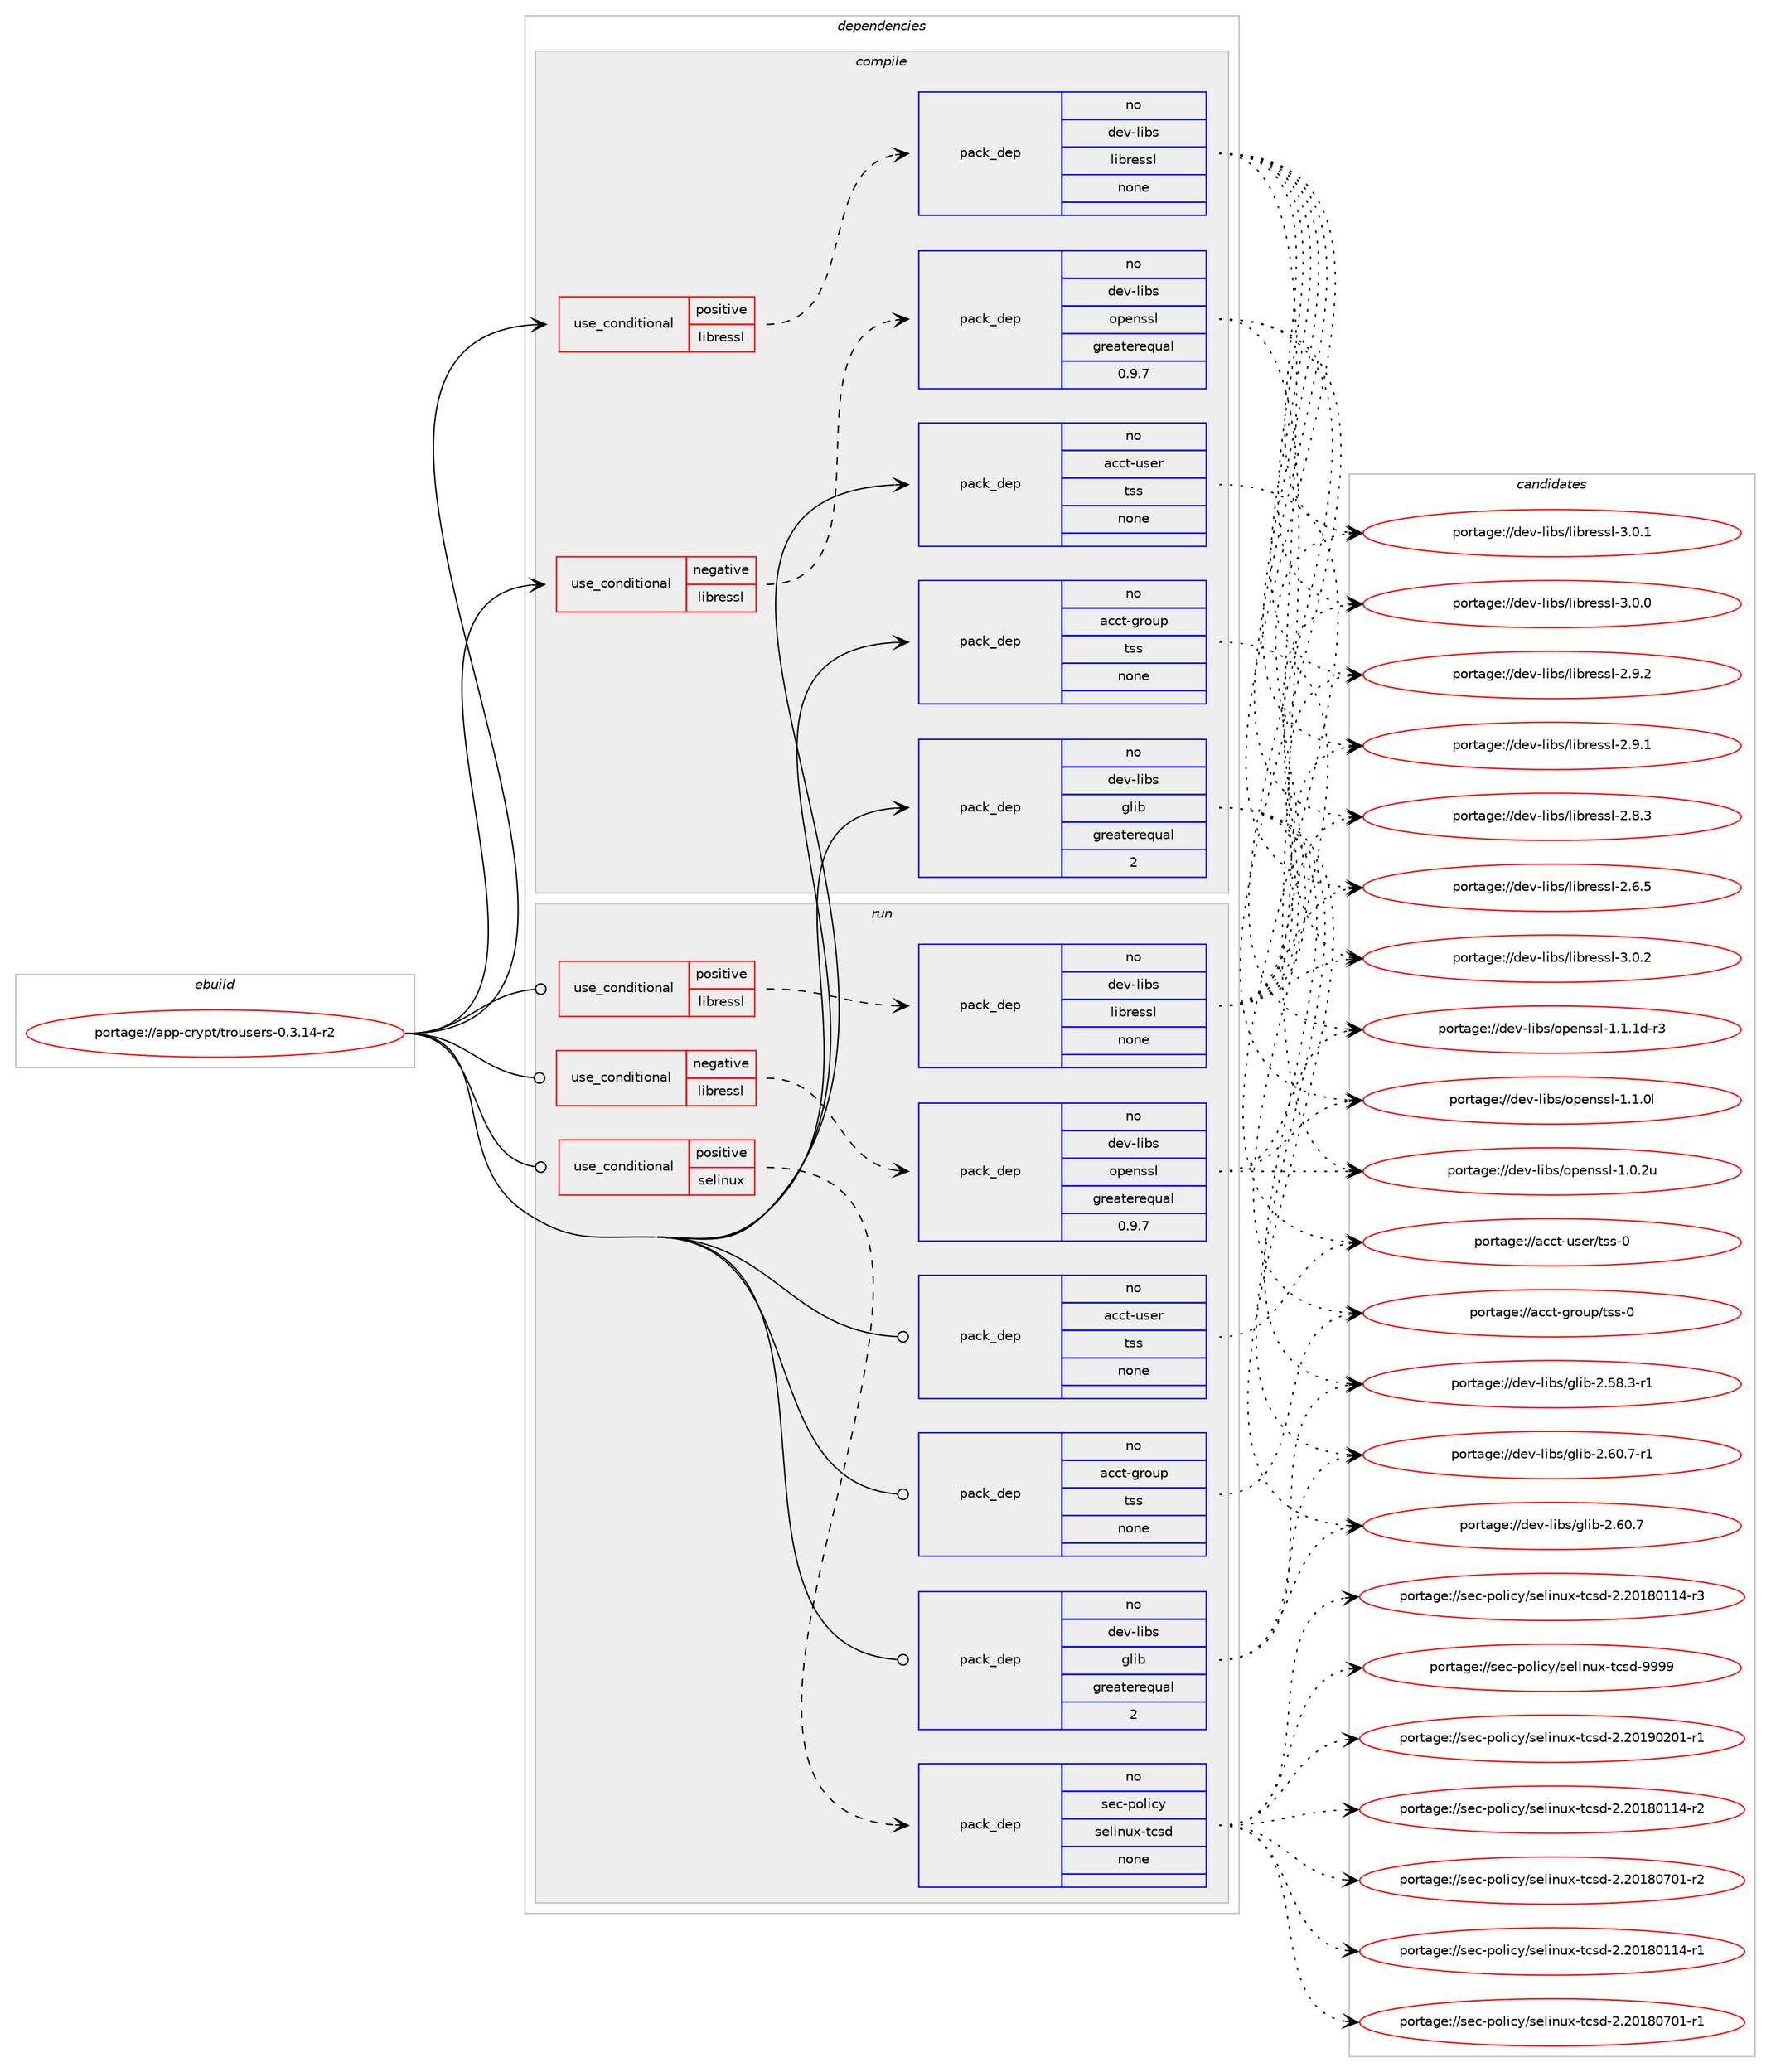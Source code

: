 digraph prolog {

# *************
# Graph options
# *************

newrank=true;
concentrate=true;
compound=true;
graph [rankdir=LR,fontname=Helvetica,fontsize=10,ranksep=1.5];#, ranksep=2.5, nodesep=0.2];
edge  [arrowhead=vee];
node  [fontname=Helvetica,fontsize=10];

# **********
# The ebuild
# **********

subgraph cluster_leftcol {
color=gray;
label=<<i>ebuild</i>>;
id [label="portage://app-crypt/trousers-0.3.14-r2", color=red, width=4, href="../app-crypt/trousers-0.3.14-r2.svg"];
}

# ****************
# The dependencies
# ****************

subgraph cluster_midcol {
color=gray;
label=<<i>dependencies</i>>;
subgraph cluster_compile {
fillcolor="#eeeeee";
style=filled;
label=<<i>compile</i>>;
subgraph cond151071 {
dependency641241 [label=<<TABLE BORDER="0" CELLBORDER="1" CELLSPACING="0" CELLPADDING="4"><TR><TD ROWSPAN="3" CELLPADDING="10">use_conditional</TD></TR><TR><TD>negative</TD></TR><TR><TD>libressl</TD></TR></TABLE>>, shape=none, color=red];
subgraph pack481654 {
dependency641242 [label=<<TABLE BORDER="0" CELLBORDER="1" CELLSPACING="0" CELLPADDING="4" WIDTH="220"><TR><TD ROWSPAN="6" CELLPADDING="30">pack_dep</TD></TR><TR><TD WIDTH="110">no</TD></TR><TR><TD>dev-libs</TD></TR><TR><TD>openssl</TD></TR><TR><TD>greaterequal</TD></TR><TR><TD>0.9.7</TD></TR></TABLE>>, shape=none, color=blue];
}
dependency641241:e -> dependency641242:w [weight=20,style="dashed",arrowhead="vee"];
}
id:e -> dependency641241:w [weight=20,style="solid",arrowhead="vee"];
subgraph cond151072 {
dependency641243 [label=<<TABLE BORDER="0" CELLBORDER="1" CELLSPACING="0" CELLPADDING="4"><TR><TD ROWSPAN="3" CELLPADDING="10">use_conditional</TD></TR><TR><TD>positive</TD></TR><TR><TD>libressl</TD></TR></TABLE>>, shape=none, color=red];
subgraph pack481655 {
dependency641244 [label=<<TABLE BORDER="0" CELLBORDER="1" CELLSPACING="0" CELLPADDING="4" WIDTH="220"><TR><TD ROWSPAN="6" CELLPADDING="30">pack_dep</TD></TR><TR><TD WIDTH="110">no</TD></TR><TR><TD>dev-libs</TD></TR><TR><TD>libressl</TD></TR><TR><TD>none</TD></TR><TR><TD></TD></TR></TABLE>>, shape=none, color=blue];
}
dependency641243:e -> dependency641244:w [weight=20,style="dashed",arrowhead="vee"];
}
id:e -> dependency641243:w [weight=20,style="solid",arrowhead="vee"];
subgraph pack481656 {
dependency641245 [label=<<TABLE BORDER="0" CELLBORDER="1" CELLSPACING="0" CELLPADDING="4" WIDTH="220"><TR><TD ROWSPAN="6" CELLPADDING="30">pack_dep</TD></TR><TR><TD WIDTH="110">no</TD></TR><TR><TD>acct-group</TD></TR><TR><TD>tss</TD></TR><TR><TD>none</TD></TR><TR><TD></TD></TR></TABLE>>, shape=none, color=blue];
}
id:e -> dependency641245:w [weight=20,style="solid",arrowhead="vee"];
subgraph pack481657 {
dependency641246 [label=<<TABLE BORDER="0" CELLBORDER="1" CELLSPACING="0" CELLPADDING="4" WIDTH="220"><TR><TD ROWSPAN="6" CELLPADDING="30">pack_dep</TD></TR><TR><TD WIDTH="110">no</TD></TR><TR><TD>acct-user</TD></TR><TR><TD>tss</TD></TR><TR><TD>none</TD></TR><TR><TD></TD></TR></TABLE>>, shape=none, color=blue];
}
id:e -> dependency641246:w [weight=20,style="solid",arrowhead="vee"];
subgraph pack481658 {
dependency641247 [label=<<TABLE BORDER="0" CELLBORDER="1" CELLSPACING="0" CELLPADDING="4" WIDTH="220"><TR><TD ROWSPAN="6" CELLPADDING="30">pack_dep</TD></TR><TR><TD WIDTH="110">no</TD></TR><TR><TD>dev-libs</TD></TR><TR><TD>glib</TD></TR><TR><TD>greaterequal</TD></TR><TR><TD>2</TD></TR></TABLE>>, shape=none, color=blue];
}
id:e -> dependency641247:w [weight=20,style="solid",arrowhead="vee"];
}
subgraph cluster_compileandrun {
fillcolor="#eeeeee";
style=filled;
label=<<i>compile and run</i>>;
}
subgraph cluster_run {
fillcolor="#eeeeee";
style=filled;
label=<<i>run</i>>;
subgraph cond151073 {
dependency641248 [label=<<TABLE BORDER="0" CELLBORDER="1" CELLSPACING="0" CELLPADDING="4"><TR><TD ROWSPAN="3" CELLPADDING="10">use_conditional</TD></TR><TR><TD>negative</TD></TR><TR><TD>libressl</TD></TR></TABLE>>, shape=none, color=red];
subgraph pack481659 {
dependency641249 [label=<<TABLE BORDER="0" CELLBORDER="1" CELLSPACING="0" CELLPADDING="4" WIDTH="220"><TR><TD ROWSPAN="6" CELLPADDING="30">pack_dep</TD></TR><TR><TD WIDTH="110">no</TD></TR><TR><TD>dev-libs</TD></TR><TR><TD>openssl</TD></TR><TR><TD>greaterequal</TD></TR><TR><TD>0.9.7</TD></TR></TABLE>>, shape=none, color=blue];
}
dependency641248:e -> dependency641249:w [weight=20,style="dashed",arrowhead="vee"];
}
id:e -> dependency641248:w [weight=20,style="solid",arrowhead="odot"];
subgraph cond151074 {
dependency641250 [label=<<TABLE BORDER="0" CELLBORDER="1" CELLSPACING="0" CELLPADDING="4"><TR><TD ROWSPAN="3" CELLPADDING="10">use_conditional</TD></TR><TR><TD>positive</TD></TR><TR><TD>libressl</TD></TR></TABLE>>, shape=none, color=red];
subgraph pack481660 {
dependency641251 [label=<<TABLE BORDER="0" CELLBORDER="1" CELLSPACING="0" CELLPADDING="4" WIDTH="220"><TR><TD ROWSPAN="6" CELLPADDING="30">pack_dep</TD></TR><TR><TD WIDTH="110">no</TD></TR><TR><TD>dev-libs</TD></TR><TR><TD>libressl</TD></TR><TR><TD>none</TD></TR><TR><TD></TD></TR></TABLE>>, shape=none, color=blue];
}
dependency641250:e -> dependency641251:w [weight=20,style="dashed",arrowhead="vee"];
}
id:e -> dependency641250:w [weight=20,style="solid",arrowhead="odot"];
subgraph cond151075 {
dependency641252 [label=<<TABLE BORDER="0" CELLBORDER="1" CELLSPACING="0" CELLPADDING="4"><TR><TD ROWSPAN="3" CELLPADDING="10">use_conditional</TD></TR><TR><TD>positive</TD></TR><TR><TD>selinux</TD></TR></TABLE>>, shape=none, color=red];
subgraph pack481661 {
dependency641253 [label=<<TABLE BORDER="0" CELLBORDER="1" CELLSPACING="0" CELLPADDING="4" WIDTH="220"><TR><TD ROWSPAN="6" CELLPADDING="30">pack_dep</TD></TR><TR><TD WIDTH="110">no</TD></TR><TR><TD>sec-policy</TD></TR><TR><TD>selinux-tcsd</TD></TR><TR><TD>none</TD></TR><TR><TD></TD></TR></TABLE>>, shape=none, color=blue];
}
dependency641252:e -> dependency641253:w [weight=20,style="dashed",arrowhead="vee"];
}
id:e -> dependency641252:w [weight=20,style="solid",arrowhead="odot"];
subgraph pack481662 {
dependency641254 [label=<<TABLE BORDER="0" CELLBORDER="1" CELLSPACING="0" CELLPADDING="4" WIDTH="220"><TR><TD ROWSPAN="6" CELLPADDING="30">pack_dep</TD></TR><TR><TD WIDTH="110">no</TD></TR><TR><TD>acct-group</TD></TR><TR><TD>tss</TD></TR><TR><TD>none</TD></TR><TR><TD></TD></TR></TABLE>>, shape=none, color=blue];
}
id:e -> dependency641254:w [weight=20,style="solid",arrowhead="odot"];
subgraph pack481663 {
dependency641255 [label=<<TABLE BORDER="0" CELLBORDER="1" CELLSPACING="0" CELLPADDING="4" WIDTH="220"><TR><TD ROWSPAN="6" CELLPADDING="30">pack_dep</TD></TR><TR><TD WIDTH="110">no</TD></TR><TR><TD>acct-user</TD></TR><TR><TD>tss</TD></TR><TR><TD>none</TD></TR><TR><TD></TD></TR></TABLE>>, shape=none, color=blue];
}
id:e -> dependency641255:w [weight=20,style="solid",arrowhead="odot"];
subgraph pack481664 {
dependency641256 [label=<<TABLE BORDER="0" CELLBORDER="1" CELLSPACING="0" CELLPADDING="4" WIDTH="220"><TR><TD ROWSPAN="6" CELLPADDING="30">pack_dep</TD></TR><TR><TD WIDTH="110">no</TD></TR><TR><TD>dev-libs</TD></TR><TR><TD>glib</TD></TR><TR><TD>greaterequal</TD></TR><TR><TD>2</TD></TR></TABLE>>, shape=none, color=blue];
}
id:e -> dependency641256:w [weight=20,style="solid",arrowhead="odot"];
}
}

# **************
# The candidates
# **************

subgraph cluster_choices {
rank=same;
color=gray;
label=<<i>candidates</i>>;

subgraph choice481654 {
color=black;
nodesep=1;
choice1001011184510810598115471111121011101151151084549464946491004511451 [label="portage://dev-libs/openssl-1.1.1d-r3", color=red, width=4,href="../dev-libs/openssl-1.1.1d-r3.svg"];
choice100101118451081059811547111112101110115115108454946494648108 [label="portage://dev-libs/openssl-1.1.0l", color=red, width=4,href="../dev-libs/openssl-1.1.0l.svg"];
choice100101118451081059811547111112101110115115108454946484650117 [label="portage://dev-libs/openssl-1.0.2u", color=red, width=4,href="../dev-libs/openssl-1.0.2u.svg"];
dependency641242:e -> choice1001011184510810598115471111121011101151151084549464946491004511451:w [style=dotted,weight="100"];
dependency641242:e -> choice100101118451081059811547111112101110115115108454946494648108:w [style=dotted,weight="100"];
dependency641242:e -> choice100101118451081059811547111112101110115115108454946484650117:w [style=dotted,weight="100"];
}
subgraph choice481655 {
color=black;
nodesep=1;
choice10010111845108105981154710810598114101115115108455146484650 [label="portage://dev-libs/libressl-3.0.2", color=red, width=4,href="../dev-libs/libressl-3.0.2.svg"];
choice10010111845108105981154710810598114101115115108455146484649 [label="portage://dev-libs/libressl-3.0.1", color=red, width=4,href="../dev-libs/libressl-3.0.1.svg"];
choice10010111845108105981154710810598114101115115108455146484648 [label="portage://dev-libs/libressl-3.0.0", color=red, width=4,href="../dev-libs/libressl-3.0.0.svg"];
choice10010111845108105981154710810598114101115115108455046574650 [label="portage://dev-libs/libressl-2.9.2", color=red, width=4,href="../dev-libs/libressl-2.9.2.svg"];
choice10010111845108105981154710810598114101115115108455046574649 [label="portage://dev-libs/libressl-2.9.1", color=red, width=4,href="../dev-libs/libressl-2.9.1.svg"];
choice10010111845108105981154710810598114101115115108455046564651 [label="portage://dev-libs/libressl-2.8.3", color=red, width=4,href="../dev-libs/libressl-2.8.3.svg"];
choice10010111845108105981154710810598114101115115108455046544653 [label="portage://dev-libs/libressl-2.6.5", color=red, width=4,href="../dev-libs/libressl-2.6.5.svg"];
dependency641244:e -> choice10010111845108105981154710810598114101115115108455146484650:w [style=dotted,weight="100"];
dependency641244:e -> choice10010111845108105981154710810598114101115115108455146484649:w [style=dotted,weight="100"];
dependency641244:e -> choice10010111845108105981154710810598114101115115108455146484648:w [style=dotted,weight="100"];
dependency641244:e -> choice10010111845108105981154710810598114101115115108455046574650:w [style=dotted,weight="100"];
dependency641244:e -> choice10010111845108105981154710810598114101115115108455046574649:w [style=dotted,weight="100"];
dependency641244:e -> choice10010111845108105981154710810598114101115115108455046564651:w [style=dotted,weight="100"];
dependency641244:e -> choice10010111845108105981154710810598114101115115108455046544653:w [style=dotted,weight="100"];
}
subgraph choice481656 {
color=black;
nodesep=1;
choice97999911645103114111117112471161151154548 [label="portage://acct-group/tss-0", color=red, width=4,href="../acct-group/tss-0.svg"];
dependency641245:e -> choice97999911645103114111117112471161151154548:w [style=dotted,weight="100"];
}
subgraph choice481657 {
color=black;
nodesep=1;
choice97999911645117115101114471161151154548 [label="portage://acct-user/tss-0", color=red, width=4,href="../acct-user/tss-0.svg"];
dependency641246:e -> choice97999911645117115101114471161151154548:w [style=dotted,weight="100"];
}
subgraph choice481658 {
color=black;
nodesep=1;
choice10010111845108105981154710310810598455046544846554511449 [label="portage://dev-libs/glib-2.60.7-r1", color=red, width=4,href="../dev-libs/glib-2.60.7-r1.svg"];
choice1001011184510810598115471031081059845504654484655 [label="portage://dev-libs/glib-2.60.7", color=red, width=4,href="../dev-libs/glib-2.60.7.svg"];
choice10010111845108105981154710310810598455046535646514511449 [label="portage://dev-libs/glib-2.58.3-r1", color=red, width=4,href="../dev-libs/glib-2.58.3-r1.svg"];
dependency641247:e -> choice10010111845108105981154710310810598455046544846554511449:w [style=dotted,weight="100"];
dependency641247:e -> choice1001011184510810598115471031081059845504654484655:w [style=dotted,weight="100"];
dependency641247:e -> choice10010111845108105981154710310810598455046535646514511449:w [style=dotted,weight="100"];
}
subgraph choice481659 {
color=black;
nodesep=1;
choice1001011184510810598115471111121011101151151084549464946491004511451 [label="portage://dev-libs/openssl-1.1.1d-r3", color=red, width=4,href="../dev-libs/openssl-1.1.1d-r3.svg"];
choice100101118451081059811547111112101110115115108454946494648108 [label="portage://dev-libs/openssl-1.1.0l", color=red, width=4,href="../dev-libs/openssl-1.1.0l.svg"];
choice100101118451081059811547111112101110115115108454946484650117 [label="portage://dev-libs/openssl-1.0.2u", color=red, width=4,href="../dev-libs/openssl-1.0.2u.svg"];
dependency641249:e -> choice1001011184510810598115471111121011101151151084549464946491004511451:w [style=dotted,weight="100"];
dependency641249:e -> choice100101118451081059811547111112101110115115108454946494648108:w [style=dotted,weight="100"];
dependency641249:e -> choice100101118451081059811547111112101110115115108454946484650117:w [style=dotted,weight="100"];
}
subgraph choice481660 {
color=black;
nodesep=1;
choice10010111845108105981154710810598114101115115108455146484650 [label="portage://dev-libs/libressl-3.0.2", color=red, width=4,href="../dev-libs/libressl-3.0.2.svg"];
choice10010111845108105981154710810598114101115115108455146484649 [label="portage://dev-libs/libressl-3.0.1", color=red, width=4,href="../dev-libs/libressl-3.0.1.svg"];
choice10010111845108105981154710810598114101115115108455146484648 [label="portage://dev-libs/libressl-3.0.0", color=red, width=4,href="../dev-libs/libressl-3.0.0.svg"];
choice10010111845108105981154710810598114101115115108455046574650 [label="portage://dev-libs/libressl-2.9.2", color=red, width=4,href="../dev-libs/libressl-2.9.2.svg"];
choice10010111845108105981154710810598114101115115108455046574649 [label="portage://dev-libs/libressl-2.9.1", color=red, width=4,href="../dev-libs/libressl-2.9.1.svg"];
choice10010111845108105981154710810598114101115115108455046564651 [label="portage://dev-libs/libressl-2.8.3", color=red, width=4,href="../dev-libs/libressl-2.8.3.svg"];
choice10010111845108105981154710810598114101115115108455046544653 [label="portage://dev-libs/libressl-2.6.5", color=red, width=4,href="../dev-libs/libressl-2.6.5.svg"];
dependency641251:e -> choice10010111845108105981154710810598114101115115108455146484650:w [style=dotted,weight="100"];
dependency641251:e -> choice10010111845108105981154710810598114101115115108455146484649:w [style=dotted,weight="100"];
dependency641251:e -> choice10010111845108105981154710810598114101115115108455146484648:w [style=dotted,weight="100"];
dependency641251:e -> choice10010111845108105981154710810598114101115115108455046574650:w [style=dotted,weight="100"];
dependency641251:e -> choice10010111845108105981154710810598114101115115108455046574649:w [style=dotted,weight="100"];
dependency641251:e -> choice10010111845108105981154710810598114101115115108455046564651:w [style=dotted,weight="100"];
dependency641251:e -> choice10010111845108105981154710810598114101115115108455046544653:w [style=dotted,weight="100"];
}
subgraph choice481661 {
color=black;
nodesep=1;
choice1151019945112111108105991214711510110810511011712045116991151004557575757 [label="portage://sec-policy/selinux-tcsd-9999", color=red, width=4,href="../sec-policy/selinux-tcsd-9999.svg"];
choice11510199451121111081059912147115101108105110117120451169911510045504650484957485048494511449 [label="portage://sec-policy/selinux-tcsd-2.20190201-r1", color=red, width=4,href="../sec-policy/selinux-tcsd-2.20190201-r1.svg"];
choice11510199451121111081059912147115101108105110117120451169911510045504650484956485548494511450 [label="portage://sec-policy/selinux-tcsd-2.20180701-r2", color=red, width=4,href="../sec-policy/selinux-tcsd-2.20180701-r2.svg"];
choice11510199451121111081059912147115101108105110117120451169911510045504650484956485548494511449 [label="portage://sec-policy/selinux-tcsd-2.20180701-r1", color=red, width=4,href="../sec-policy/selinux-tcsd-2.20180701-r1.svg"];
choice11510199451121111081059912147115101108105110117120451169911510045504650484956484949524511451 [label="portage://sec-policy/selinux-tcsd-2.20180114-r3", color=red, width=4,href="../sec-policy/selinux-tcsd-2.20180114-r3.svg"];
choice11510199451121111081059912147115101108105110117120451169911510045504650484956484949524511450 [label="portage://sec-policy/selinux-tcsd-2.20180114-r2", color=red, width=4,href="../sec-policy/selinux-tcsd-2.20180114-r2.svg"];
choice11510199451121111081059912147115101108105110117120451169911510045504650484956484949524511449 [label="portage://sec-policy/selinux-tcsd-2.20180114-r1", color=red, width=4,href="../sec-policy/selinux-tcsd-2.20180114-r1.svg"];
dependency641253:e -> choice1151019945112111108105991214711510110810511011712045116991151004557575757:w [style=dotted,weight="100"];
dependency641253:e -> choice11510199451121111081059912147115101108105110117120451169911510045504650484957485048494511449:w [style=dotted,weight="100"];
dependency641253:e -> choice11510199451121111081059912147115101108105110117120451169911510045504650484956485548494511450:w [style=dotted,weight="100"];
dependency641253:e -> choice11510199451121111081059912147115101108105110117120451169911510045504650484956485548494511449:w [style=dotted,weight="100"];
dependency641253:e -> choice11510199451121111081059912147115101108105110117120451169911510045504650484956484949524511451:w [style=dotted,weight="100"];
dependency641253:e -> choice11510199451121111081059912147115101108105110117120451169911510045504650484956484949524511450:w [style=dotted,weight="100"];
dependency641253:e -> choice11510199451121111081059912147115101108105110117120451169911510045504650484956484949524511449:w [style=dotted,weight="100"];
}
subgraph choice481662 {
color=black;
nodesep=1;
choice97999911645103114111117112471161151154548 [label="portage://acct-group/tss-0", color=red, width=4,href="../acct-group/tss-0.svg"];
dependency641254:e -> choice97999911645103114111117112471161151154548:w [style=dotted,weight="100"];
}
subgraph choice481663 {
color=black;
nodesep=1;
choice97999911645117115101114471161151154548 [label="portage://acct-user/tss-0", color=red, width=4,href="../acct-user/tss-0.svg"];
dependency641255:e -> choice97999911645117115101114471161151154548:w [style=dotted,weight="100"];
}
subgraph choice481664 {
color=black;
nodesep=1;
choice10010111845108105981154710310810598455046544846554511449 [label="portage://dev-libs/glib-2.60.7-r1", color=red, width=4,href="../dev-libs/glib-2.60.7-r1.svg"];
choice1001011184510810598115471031081059845504654484655 [label="portage://dev-libs/glib-2.60.7", color=red, width=4,href="../dev-libs/glib-2.60.7.svg"];
choice10010111845108105981154710310810598455046535646514511449 [label="portage://dev-libs/glib-2.58.3-r1", color=red, width=4,href="../dev-libs/glib-2.58.3-r1.svg"];
dependency641256:e -> choice10010111845108105981154710310810598455046544846554511449:w [style=dotted,weight="100"];
dependency641256:e -> choice1001011184510810598115471031081059845504654484655:w [style=dotted,weight="100"];
dependency641256:e -> choice10010111845108105981154710310810598455046535646514511449:w [style=dotted,weight="100"];
}
}

}
